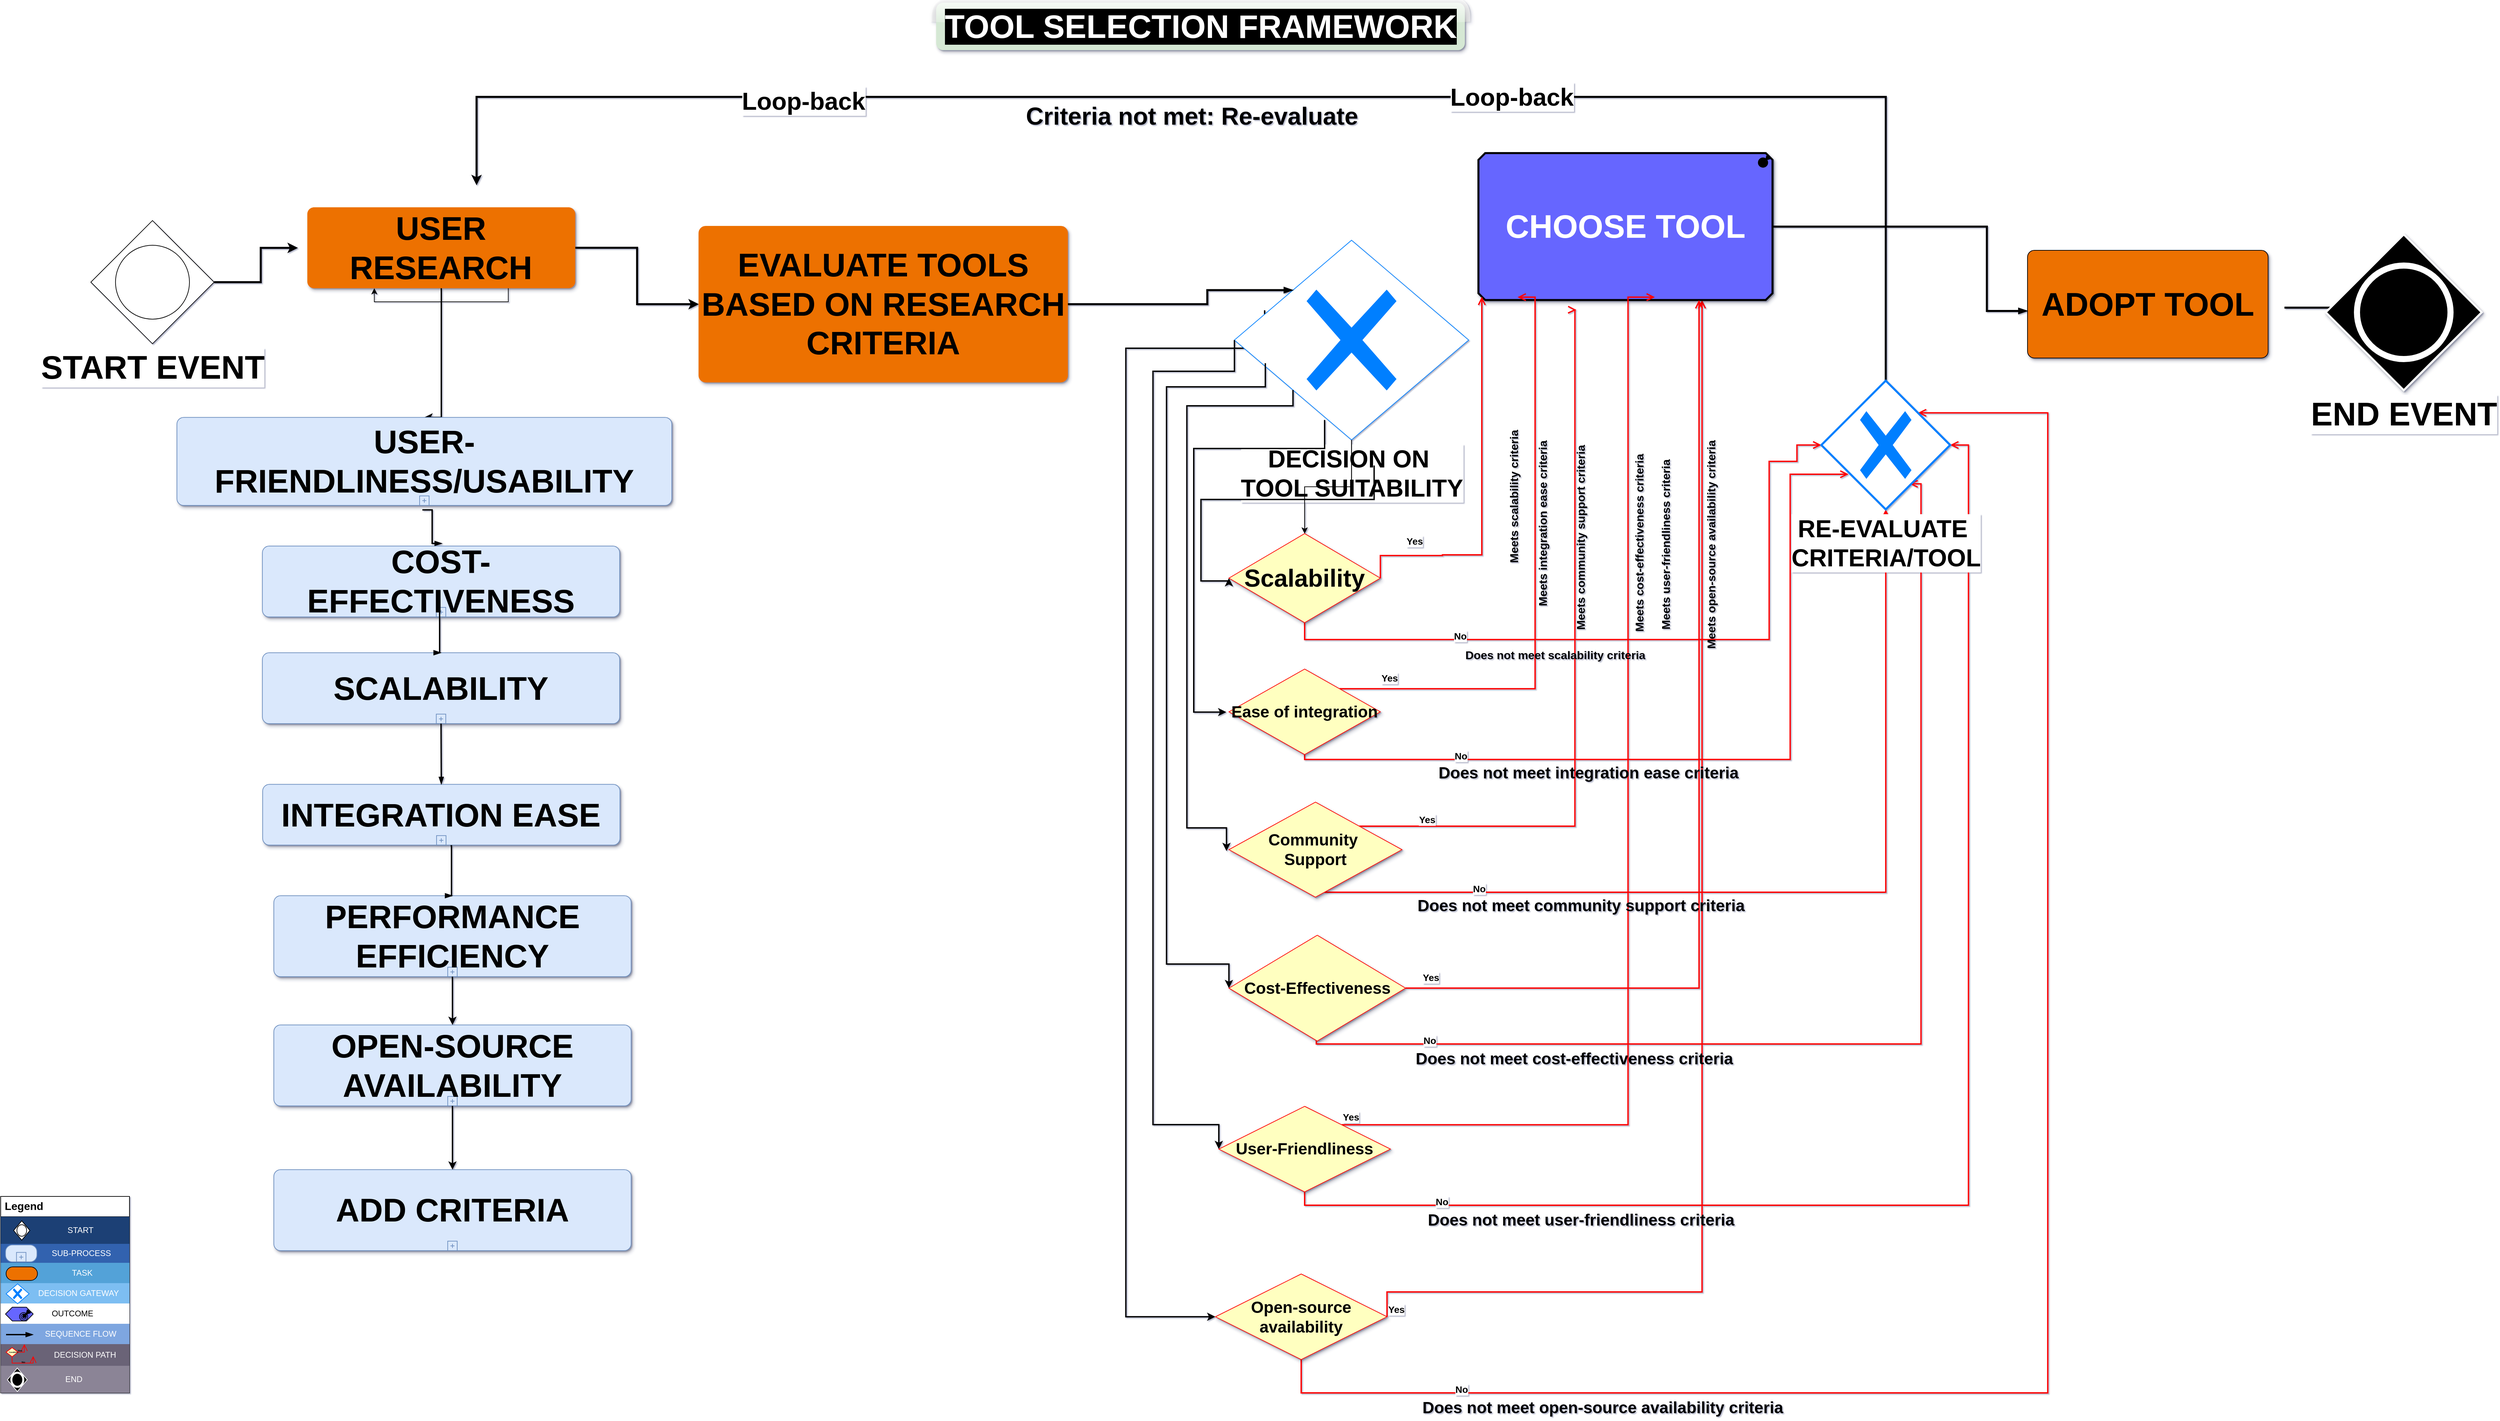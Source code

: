 <mxfile version="24.2.5" type="device">
  <diagram name="Page-1" id="DwdJaZyTvgALEkxG2mvW">
    <mxGraphModel dx="3148" dy="1098" grid="1" gridSize="10" guides="1" tooltips="1" connect="1" arrows="1" fold="1" page="1" pageScale="0.5" pageWidth="850" pageHeight="1100" background="#FFFFFF" math="0" shadow="1">
      <root>
        <mxCell id="0" />
        <mxCell id="1" parent="0" />
        <mxCell id="lM7Xfy9r1C73K-NfijQt-181" value="" style="edgeStyle=orthogonalEdgeStyle;rounded=0;orthogonalLoop=1;jettySize=auto;html=1;entryX=0;entryY=0.5;entryDx=0;entryDy=0;exitX=0.129;exitY=0.351;exitDx=0;exitDy=0;exitPerimeter=0;strokeWidth=2;" parent="1" source="bjg_KqRPwW_kaM9YIrX7-13" target="lM7Xfy9r1C73K-NfijQt-166" edge="1">
          <mxGeometry relative="1" as="geometry">
            <mxPoint x="1202.86" y="622.06" as="sourcePoint" />
            <mxPoint x="1118.86" y="1091.06" as="targetPoint" />
            <Array as="points">
              <mxPoint x="1192.86" y="548.06" />
              <mxPoint x="919.86" y="548.06" />
              <mxPoint x="919.86" y="1941.06" />
            </Array>
          </mxGeometry>
        </mxCell>
        <mxCell id="lM7Xfy9r1C73K-NfijQt-168" value="&lt;b&gt;&lt;font style=&quot;font-size: 14px;&quot;&gt;No&lt;/font&gt;&lt;/b&gt;" style="edgeStyle=orthogonalEdgeStyle;html=1;align=left;verticalAlign=top;endArrow=open;endSize=8;strokeColor=#ff0000;rounded=0;entryX=0.75;entryY=0.25;entryDx=0;entryDy=0;entryPerimeter=0;exitX=0.5;exitY=1;exitDx=0;exitDy=0;strokeWidth=2;" parent="1" source="lM7Xfy9r1C73K-NfijQt-166" target="lM7Xfy9r1C73K-NfijQt-156" edge="1">
          <mxGeometry x="-0.803" y="20" relative="1" as="geometry">
            <mxPoint x="2095.86" y="968.06" as="targetPoint" />
            <mxPoint x="1179.86" y="2034.06" as="sourcePoint" />
            <mxPoint as="offset" />
            <Array as="points">
              <mxPoint x="1178.86" y="2090.06" />
              <mxPoint x="2279.86" y="2090.06" />
              <mxPoint x="2279.86" y="643.06" />
            </Array>
          </mxGeometry>
        </mxCell>
        <mxCell id="lM7Xfy9r1C73K-NfijQt-169" value="&lt;b&gt;&lt;font style=&quot;font-size: 14px;&quot;&gt;Yes&lt;/font&gt;&lt;/b&gt;" style="edgeStyle=orthogonalEdgeStyle;html=1;align=left;verticalAlign=bottom;endArrow=open;endSize=8;strokeColor=#ff0000;rounded=0;strokeWidth=2;exitX=1;exitY=0.5;exitDx=0;exitDy=0;" parent="1" source="lM7Xfy9r1C73K-NfijQt-166" target="bjg_KqRPwW_kaM9YIrX7-21" edge="1">
          <mxGeometry x="-1" relative="1" as="geometry">
            <mxPoint x="1819.86" y="618.06" as="targetPoint" />
            <mxPoint x="1312.86" y="1946.06" as="sourcePoint" />
            <Array as="points">
              <mxPoint x="1769.86" y="1941.06" />
            </Array>
          </mxGeometry>
        </mxCell>
        <mxCell id="bjg_KqRPwW_kaM9YIrX7-71" value="" style="edgeStyle=orthogonalEdgeStyle;rounded=0;orthogonalLoop=1;jettySize=auto;html=1;entryX=-0.035;entryY=0.501;entryDx=0;entryDy=0;entryPerimeter=0;strokeWidth=3;" parent="1" source="bjg_KqRPwW_kaM9YIrX7-4" target="lM7Xfy9r1C73K-NfijQt-2" edge="1">
          <mxGeometry relative="1" as="geometry">
            <mxPoint x="110.364" y="466.91" as="targetPoint" />
          </mxGeometry>
        </mxCell>
        <mxCell id="bjg_KqRPwW_kaM9YIrX7-4" value="&lt;font style=&quot;font-size: 48px;&quot; color=&quot;#000000&quot;&gt;&lt;b style=&quot;&quot;&gt;START EVENT&lt;/b&gt;&lt;/font&gt;" style="points=[[0.25,0.25,0],[0.5,0,0],[0.75,0.25,0],[1,0.5,0],[0.75,0.75,0],[0.5,1,0],[0.25,0.75,0],[0,0.5,0]];shape=mxgraph.bpmn.gateway2;html=1;verticalLabelPosition=bottom;labelBackgroundColor=#ffffff;verticalAlign=top;align=center;perimeter=rhombusPerimeter;outlineConnect=0;outline=standard;symbol=general;strokeColor=#000000;gradientColor=none;gradientDirection=east;fillColor=#FFFFFF;fillStyle=solid;strokeWidth=1;" parent="1" vertex="1">
          <mxGeometry x="-607" y="359.566" width="181.889" height="181.889" as="geometry" />
        </mxCell>
        <mxCell id="bjg_KqRPwW_kaM9YIrX7-19" value="" style="edgeStyle=orthogonalEdgeStyle;rounded=0;orthogonalLoop=1;jettySize=auto;html=1;exitX=1;exitY=0.5;exitDx=0;exitDy=0;exitPerimeter=0;entryX=0;entryY=0.5;entryDx=0;entryDy=0;entryPerimeter=0;strokeWidth=3;" parent="1" source="lM7Xfy9r1C73K-NfijQt-2" target="lM7Xfy9r1C73K-NfijQt-4" edge="1">
          <mxGeometry relative="1" as="geometry">
            <mxPoint x="248.847" y="466.91" as="sourcePoint" />
            <mxPoint x="474.165" y="466.91" as="targetPoint" />
          </mxGeometry>
        </mxCell>
        <mxCell id="bjg_KqRPwW_kaM9YIrX7-13" value="&lt;font style=&quot;font-size: 36px;&quot; color=&quot;#000000&quot;&gt;&lt;b style=&quot;&quot;&gt;DECISION ON&amp;nbsp;&lt;/b&gt;&lt;/font&gt;&lt;div&gt;&lt;font style=&quot;font-size: 36px;&quot; color=&quot;#000000&quot;&gt;&lt;b style=&quot;&quot;&gt;TOOL SUITABILITY&lt;/b&gt;&lt;/font&gt;&lt;/div&gt;" style="points=[[0.25,0.25,0],[0.5,0,0],[0.75,0.25,0],[1,0.5,0],[0.75,0.75,0],[0.5,1,0],[0.25,0.75,0],[0,0.5,0]];shape=mxgraph.bpmn.gateway2;html=1;verticalLabelPosition=bottom;labelBackgroundColor=#ffffff;verticalAlign=top;align=center;perimeter=rhombusPerimeter;outlineConnect=0;outline=none;symbol=none;gwType=exclusive;fillColor=#FFFFFF;fontColor=#ffffff;strokeColor=#007FFF;" parent="1" vertex="1">
          <mxGeometry x="1080" y="388.57" width="345.61" height="294.79" as="geometry" />
        </mxCell>
        <mxCell id="bjg_KqRPwW_kaM9YIrX7-21" value="&lt;b&gt;&lt;font style=&quot;font-size: 48px;&quot; color=&quot;#ffffff&quot;&gt;CHOOSE TOOL&lt;/font&gt;&lt;/b&gt;" style="html=1;outlineConnect=0;whiteSpace=wrap;fillColor=#6666FF;shape=mxgraph.archimate3.application;appType=outcome;archiType=oct;gradientColor=none;gradientDirection=west;shadow=1;perimeterSpacing=0;strokeWidth=3;" parent="1" vertex="1">
          <mxGeometry x="1440" y="260" width="433.82" height="216.91" as="geometry" />
        </mxCell>
        <mxCell id="bjg_KqRPwW_kaM9YIrX7-35" value="" style="edgeStyle=elbowEdgeStyle;fontSize=12;html=1;endArrow=blockThin;endFill=1;rounded=0;entryX=0;entryY=0.5;entryDx=0;entryDy=0;entryPerimeter=0;exitX=1.068;exitY=0.532;exitDx=0;exitDy=0;exitPerimeter=0;strokeWidth=3;" parent="1" source="lM7Xfy9r1C73K-NfijQt-6" target="Br422fNaMFOevk1LHj2z-4" edge="1">
          <mxGeometry width="160" relative="1" as="geometry">
            <mxPoint x="3002.456" y="550.5" as="sourcePoint" />
            <mxPoint x="3515.59" y="547.366" as="targetPoint" />
            <Array as="points">
              <mxPoint x="2760" y="480" />
              <mxPoint x="3065.037" y="596.196" />
            </Array>
          </mxGeometry>
        </mxCell>
        <mxCell id="bjg_KqRPwW_kaM9YIrX7-39" value="" style="edgeStyle=elbowEdgeStyle;fontSize=12;html=1;endArrow=blockThin;endFill=1;rounded=0;exitX=1;exitY=0.5;exitDx=0;exitDy=0;exitPerimeter=0;entryX=0;entryY=0.563;entryDx=0;entryDy=0;entryPerimeter=0;strokeWidth=3;" parent="1" source="bjg_KqRPwW_kaM9YIrX7-21" target="lM7Xfy9r1C73K-NfijQt-6" edge="1">
          <mxGeometry width="160" relative="1" as="geometry">
            <mxPoint x="2362.111" y="620.48" as="sourcePoint" />
            <mxPoint x="2620.282" y="584.382" as="targetPoint" />
            <Array as="points">
              <mxPoint x="2190" y="440" />
            </Array>
          </mxGeometry>
        </mxCell>
        <mxCell id="bjg_KqRPwW_kaM9YIrX7-48" value="&lt;b&gt;&lt;font style=&quot;font-size: 14px;&quot;&gt;Yes&lt;/font&gt;&lt;/b&gt;" style="edgeStyle=orthogonalEdgeStyle;html=1;align=left;verticalAlign=bottom;endArrow=open;endSize=8;strokeColor=#ff0000;rounded=0;entryX=0;entryY=1;entryDx=5;entryDy=-5;entryPerimeter=0;exitX=1;exitY=0.5;exitDx=0;exitDy=0;strokeWidth=2;" parent="1" source="bjg_KqRPwW_kaM9YIrX7-47" target="bjg_KqRPwW_kaM9YIrX7-21" edge="1">
          <mxGeometry x="-0.753" y="10" relative="1" as="geometry">
            <mxPoint x="1533.343" y="695.953" as="targetPoint" />
            <mxPoint x="1218.535" y="833.769" as="sourcePoint" />
            <Array as="points">
              <mxPoint x="1386.86" y="854.06" />
              <mxPoint x="1489.86" y="853.06" />
            </Array>
            <mxPoint as="offset" />
          </mxGeometry>
        </mxCell>
        <mxCell id="bjg_KqRPwW_kaM9YIrX7-49" value="&lt;b&gt;&lt;font style=&quot;font-size: 14px;&quot;&gt;No&lt;/font&gt;&lt;/b&gt;" style="edgeStyle=orthogonalEdgeStyle;html=1;align=left;verticalAlign=top;endArrow=open;endSize=8;strokeColor=#ff0000;rounded=0;entryX=0;entryY=0.5;entryDx=0;entryDy=0;entryPerimeter=0;exitX=0.5;exitY=1;exitDx=0;exitDy=0;strokeWidth=2;" parent="1" source="bjg_KqRPwW_kaM9YIrX7-47" target="lM7Xfy9r1C73K-NfijQt-156" edge="1">
          <mxGeometry x="-0.547" y="20" relative="1" as="geometry">
            <mxPoint x="1867.142" y="814.778" as="targetPoint" />
            <Array as="points">
              <mxPoint x="1183.86" y="978.06" />
              <mxPoint x="1868.86" y="978.06" />
              <mxPoint x="1868.86" y="715.06" />
              <mxPoint x="1909.86" y="715.06" />
            </Array>
            <mxPoint as="offset" />
            <mxPoint x="1274.501" y="919.474" as="sourcePoint" />
          </mxGeometry>
        </mxCell>
        <mxCell id="bjg_KqRPwW_kaM9YIrX7-52" value="&lt;b&gt;&lt;font style=&quot;font-size: 14px;&quot;&gt;No&lt;/font&gt;&lt;/b&gt;" style="edgeStyle=orthogonalEdgeStyle;html=1;align=left;verticalAlign=top;endArrow=open;endSize=8;strokeColor=#ff0000;rounded=0;entryX=0.211;entryY=0.727;entryDx=0;entryDy=0;entryPerimeter=0;strokeWidth=2;" parent="1" source="bjg_KqRPwW_kaM9YIrX7-50" target="lM7Xfy9r1C73K-NfijQt-156" edge="1">
          <mxGeometry x="-0.631" y="20" relative="1" as="geometry">
            <mxPoint x="1939.095" y="819.778" as="targetPoint" />
            <Array as="points">
              <mxPoint x="1183.86" y="1155.06" />
              <mxPoint x="1899.86" y="1155.06" />
              <mxPoint x="1899.86" y="734.06" />
            </Array>
            <mxPoint as="offset" />
          </mxGeometry>
        </mxCell>
        <mxCell id="bjg_KqRPwW_kaM9YIrX7-55" value="&lt;b&gt;&lt;font style=&quot;font-size: 14px;&quot;&gt;Yes&lt;/font&gt;&lt;/b&gt;" style="edgeStyle=orthogonalEdgeStyle;html=1;align=left;verticalAlign=bottom;endArrow=open;endSize=8;strokeColor=#ff0000;rounded=0;entryX=0.133;entryY=0.98;entryDx=0;entryDy=0;entryPerimeter=0;strokeWidth=2;" parent="1" source="bjg_KqRPwW_kaM9YIrX7-50" target="bjg_KqRPwW_kaM9YIrX7-21" edge="1">
          <mxGeometry x="-0.865" y="5" relative="1" as="geometry">
            <mxPoint x="1316.475" y="1095.409" as="targetPoint" />
            <mxPoint as="offset" />
            <Array as="points">
              <mxPoint x="1523.549" y="1050.636" />
            </Array>
          </mxGeometry>
        </mxCell>
        <mxCell id="bjg_KqRPwW_kaM9YIrX7-56" value="&lt;b&gt;&lt;font style=&quot;font-size: 14px;&quot;&gt;No&lt;/font&gt;&lt;/b&gt;" style="edgeStyle=orthogonalEdgeStyle;html=1;align=left;verticalAlign=top;endArrow=open;endSize=8;strokeColor=#ff0000;rounded=0;entryX=0.5;entryY=1;entryDx=0;entryDy=0;entryPerimeter=0;strokeWidth=2;" parent="1" source="bjg_KqRPwW_kaM9YIrX7-54" target="lM7Xfy9r1C73K-NfijQt-156" edge="1">
          <mxGeometry x="-0.688" y="20" relative="1" as="geometry">
            <mxPoint x="2016.048" y="819.778" as="targetPoint" />
            <Array as="points">
              <mxPoint x="1198.86" y="1351.06" />
              <mxPoint x="2004.86" y="1351.06" />
            </Array>
            <mxPoint as="offset" />
          </mxGeometry>
        </mxCell>
        <mxCell id="bjg_KqRPwW_kaM9YIrX7-58" value="&lt;b&gt;&lt;font style=&quot;font-size: 14px;&quot;&gt;Yes&lt;/font&gt;&lt;/b&gt;" style="edgeStyle=orthogonalEdgeStyle;html=1;align=left;verticalAlign=bottom;endArrow=open;endSize=8;strokeColor=#ff0000;rounded=0;entryX=0.75;entryY=1;entryDx=0;entryDy=0;entryPerimeter=0;strokeWidth=2;" parent="1" source="bjg_KqRPwW_kaM9YIrX7-57" target="bjg_KqRPwW_kaM9YIrX7-21" edge="1">
          <mxGeometry x="-0.968" y="5" relative="1" as="geometry">
            <mxPoint x="1428.407" y="1207.341" as="targetPoint" />
            <mxPoint as="offset" />
          </mxGeometry>
        </mxCell>
        <mxCell id="bjg_KqRPwW_kaM9YIrX7-59" value="&lt;b&gt;&lt;font style=&quot;font-size: 14px;&quot;&gt;No&lt;/font&gt;&lt;/b&gt;" style="edgeStyle=orthogonalEdgeStyle;html=1;align=left;verticalAlign=top;endArrow=open;endSize=8;strokeColor=#ff0000;rounded=0;entryX=0.684;entryY=0.801;entryDx=0;entryDy=0;entryPerimeter=0;exitX=0.5;exitY=1;exitDx=0;exitDy=0;strokeWidth=2;" parent="1" source="bjg_KqRPwW_kaM9YIrX7-57" target="lM7Xfy9r1C73K-NfijQt-156" edge="1">
          <mxGeometry x="-0.814" y="20" relative="1" as="geometry">
            <mxPoint x="2093.001" y="819.778" as="targetPoint" />
            <mxPoint x="1260.51" y="1260.508" as="sourcePoint" />
            <mxPoint as="offset" />
            <Array as="points">
              <mxPoint x="1200.86" y="1575.06" />
              <mxPoint x="2092.86" y="1575.06" />
              <mxPoint x="2092.86" y="748.06" />
            </Array>
          </mxGeometry>
        </mxCell>
        <mxCell id="bjg_KqRPwW_kaM9YIrX7-61" value="&lt;b&gt;&lt;font style=&quot;font-size: 14px;&quot;&gt;Yes&lt;/font&gt;&lt;/b&gt;" style="edgeStyle=orthogonalEdgeStyle;html=1;align=left;verticalAlign=bottom;endArrow=open;endSize=8;strokeColor=#ff0000;rounded=0;entryX=0.6;entryY=0.98;entryDx=0;entryDy=0;entryPerimeter=0;strokeWidth=2;" parent="1" source="bjg_KqRPwW_kaM9YIrX7-60" target="bjg_KqRPwW_kaM9YIrX7-21" edge="1">
          <mxGeometry x="-1" relative="1" as="geometry">
            <mxPoint x="1596.304" y="1295.487" as="targetPoint" />
            <Array as="points">
              <mxPoint x="1660.665" y="1694.243" />
            </Array>
          </mxGeometry>
        </mxCell>
        <mxCell id="bjg_KqRPwW_kaM9YIrX7-62" value="&lt;b&gt;&lt;font style=&quot;font-size: 14px;&quot;&gt;No&lt;/font&gt;&lt;/b&gt;" style="edgeStyle=orthogonalEdgeStyle;html=1;align=left;verticalAlign=top;endArrow=open;endSize=8;strokeColor=#ff0000;rounded=0;entryX=1;entryY=0.5;entryDx=0;entryDy=0;entryPerimeter=0;exitX=0.5;exitY=1;exitDx=0;exitDy=0;strokeWidth=2;" parent="1" source="bjg_KqRPwW_kaM9YIrX7-60" target="lM7Xfy9r1C73K-NfijQt-156" edge="1">
          <mxGeometry x="-0.803" y="20" relative="1" as="geometry">
            <mxPoint x="2164.954" y="814.778" as="targetPoint" />
            <mxPoint x="1337.463" y="1522.848" as="sourcePoint" />
            <mxPoint as="offset" />
            <Array as="points">
              <mxPoint x="1183.86" y="1813.06" />
              <mxPoint x="2162.86" y="1813.06" />
              <mxPoint x="2162.86" y="691.06" />
            </Array>
          </mxGeometry>
        </mxCell>
        <mxCell id="bjg_KqRPwW_kaM9YIrX7-86" value="" style="edgeStyle=elbowEdgeStyle;fontSize=12;html=1;endArrow=blockThin;endFill=1;rounded=0;entryX=0.25;entryY=0.25;entryDx=0;entryDy=0;entryPerimeter=0;strokeWidth=3;exitX=1;exitY=0.5;exitDx=0;exitDy=0;exitPerimeter=0;" parent="1" source="lM7Xfy9r1C73K-NfijQt-4" target="bjg_KqRPwW_kaM9YIrX7-13" edge="1">
          <mxGeometry width="160" relative="1" as="geometry">
            <mxPoint x="683.137" y="487.897" as="sourcePoint" />
            <mxPoint x="851.034" y="464.574" as="targetPoint" />
            <Array as="points">
              <mxPoint x="1040" y="460" />
            </Array>
          </mxGeometry>
        </mxCell>
        <mxCell id="Br422fNaMFOevk1LHj2z-4" value="&lt;b&gt;&lt;font style=&quot;font-size: 48px;&quot;&gt;END EVENT&lt;/font&gt;&lt;/b&gt;" style="points=[[0.25,0.25,0],[0.5,0,0],[0.75,0.25,0],[1,0.5,0],[0.75,0.75,0],[0.5,1,0],[0.25,0.75,0],[0,0.5,0]];shape=mxgraph.bpmn.gateway2;html=1;verticalLabelPosition=bottom;labelBackgroundColor=#ffffff;verticalAlign=top;align=center;perimeter=rhombusPerimeter;outlineConnect=0;outline=end;symbol=general;strokeColor=#FFFFFF;gradientColor=none;gradientDirection=east;fillColor=#000000;shadow=1;strokeWidth=3;" parent="1" vertex="1">
          <mxGeometry x="2690" y="380" width="230" height="230" as="geometry" />
        </mxCell>
        <mxCell id="lM7Xfy9r1C73K-NfijQt-4" value="&lt;b&gt;&lt;font style=&quot;font-size: 48px;&quot;&gt;EVALUATE TOOLS BASED ON RESEARCH CRITERIA&lt;/font&gt;&lt;/b&gt;" style="points=[[0.25,0,0],[0.5,0,0],[0.75,0,0],[1,0.25,0],[1,0.5,0],[1,0.75,0],[0.75,1,0],[0.5,1,0],[0.25,1,0],[0,0.75,0],[0,0.5,0],[0,0.25,0]];shape=mxgraph.bpmn.task;whiteSpace=wrap;rectStyle=rounded;size=10;html=1;container=1;expand=0;collapsible=0;taskMarker=abstract;shadow=1;gradientColor=none;gradientDirection=east;fillColor=#ED7100;strokeColor=#ED7100;" parent="1" vertex="1">
          <mxGeometry x="290" y="368" width="543.88" height="230" as="geometry" />
        </mxCell>
        <mxCell id="lM7Xfy9r1C73K-NfijQt-6" value="&lt;span style=&quot;text-wrap: nowrap;&quot;&gt;&lt;b style=&quot;&quot;&gt;&lt;font style=&quot;font-size: 48px;&quot;&gt;ADOPT TOOL&lt;/font&gt;&lt;/b&gt;&lt;/span&gt;" style="points=[[0.25,0,0],[0.5,0,0],[0.75,0,0],[1,0.25,0],[1,0.5,0],[1,0.75,0],[0.75,1,0],[0.5,1,0],[0.25,1,0],[0,0.75,0],[0,0.5,0],[0,0.25,0]];shape=mxgraph.bpmn.task;whiteSpace=wrap;rectStyle=rounded;size=10;html=1;container=1;expand=0;collapsible=0;taskMarker=abstract;gradientColor=none;gradientDirection=east;shadow=1;fillColor=#ED7100;" parent="1" vertex="1">
          <mxGeometry x="2250" y="403.55" width="354.89" height="158.89" as="geometry" />
        </mxCell>
        <mxCell id="lM7Xfy9r1C73K-NfijQt-10" value="" style="edgeStyle=orthogonalEdgeStyle;html=1;align=left;verticalAlign=bottom;endArrow=open;endSize=8;strokeColor=#ff0000;rounded=0;entryX=0.333;entryY=1.067;entryDx=0;entryDy=0;entryPerimeter=0;strokeWidth=2;" parent="1" source="bjg_KqRPwW_kaM9YIrX7-54" target="bjg_KqRPwW_kaM9YIrX7-21" edge="1">
          <mxGeometry x="-0.865" y="5" relative="1" as="geometry">
            <mxPoint x="1498.364" y="651.88" as="targetPoint" />
            <mxPoint as="offset" />
            <mxPoint x="1294.089" y="1197.547" as="sourcePoint" />
            <Array as="points">
              <mxPoint x="1582.313" y="1253.512" />
            </Array>
          </mxGeometry>
        </mxCell>
        <mxCell id="lM7Xfy9r1C73K-NfijQt-11" value="&lt;b&gt;&lt;font style=&quot;font-size: 14px;&quot;&gt;Yes&lt;/font&gt;&lt;/b&gt;" style="edgeLabel;html=1;align=center;verticalAlign=middle;resizable=0;points=[];" parent="lM7Xfy9r1C73K-NfijQt-10" vertex="1" connectable="0">
          <mxGeometry x="-0.815" relative="1" as="geometry">
            <mxPoint y="-10" as="offset" />
          </mxGeometry>
        </mxCell>
        <mxCell id="lM7Xfy9r1C73K-NfijQt-160" style="edgeStyle=orthogonalEdgeStyle;rounded=0;orthogonalLoop=1;jettySize=auto;html=1;entryX=0.5;entryY=0;entryDx=0;entryDy=0;entryPerimeter=0;strokeWidth=3;exitX=0.5;exitY=0;exitDx=0;exitDy=0;exitPerimeter=0;" parent="1" source="lM7Xfy9r1C73K-NfijQt-156" edge="1">
          <mxGeometry relative="1" as="geometry">
            <mxPoint x="-37.997" y="307.49" as="targetPoint" />
            <mxPoint x="2288.313" y="649.423" as="sourcePoint" />
            <Array as="points">
              <mxPoint x="2041" y="177" />
              <mxPoint x="-38" y="177" />
            </Array>
          </mxGeometry>
        </mxCell>
        <mxCell id="lM7Xfy9r1C73K-NfijQt-176" value="&lt;font style=&quot;font-size: 36px;&quot;&gt;&lt;b&gt;Loop-back&lt;/b&gt;&lt;/font&gt;" style="edgeLabel;html=1;align=center;verticalAlign=middle;resizable=0;points=[];" parent="lM7Xfy9r1C73K-NfijQt-160" vertex="1" connectable="0">
          <mxGeometry x="0.534" y="6" relative="1" as="geometry">
            <mxPoint as="offset" />
          </mxGeometry>
        </mxCell>
        <mxCell id="lM7Xfy9r1C73K-NfijQt-184" value="&lt;font style=&quot;font-size: 36px;&quot;&gt;&lt;b&gt;Loop-back&lt;/b&gt;&lt;/font&gt;" style="edgeLabel;html=1;align=center;verticalAlign=middle;resizable=0;points=[];" parent="lM7Xfy9r1C73K-NfijQt-160" vertex="1" connectable="0">
          <mxGeometry x="-0.261" relative="1" as="geometry">
            <mxPoint as="offset" />
          </mxGeometry>
        </mxCell>
        <mxCell id="lM7Xfy9r1C73K-NfijQt-156" value="&lt;b&gt;&lt;font style=&quot;font-size: 36px;&quot;&gt;RE-EVALUATE&amp;nbsp;&lt;/font&gt;&lt;/b&gt;&lt;div&gt;&lt;b&gt;&lt;font style=&quot;font-size: 36px;&quot;&gt;CRITERIA/TOOL&lt;/font&gt;&lt;/b&gt;&lt;/div&gt;" style="points=[[0.25,0.25,0],[0.5,0,0],[0.75,0.25,0],[1,0.5,0],[0.75,0.75,0],[0.5,1,0],[0.25,0.75,0],[0,0.5,0]];shape=mxgraph.bpmn.gateway2;html=1;verticalLabelPosition=bottom;labelBackgroundColor=#ffffff;verticalAlign=top;align=center;perimeter=rhombusPerimeter;outlineConnect=0;outline=none;symbol=none;gwType=exclusive;strokeColor=#007FFF;strokeWidth=3;" parent="1" vertex="1">
          <mxGeometry x="1945.86" y="595.91" width="190" height="190" as="geometry" />
        </mxCell>
        <mxCell id="lM7Xfy9r1C73K-NfijQt-173" value="&lt;b style=&quot;&quot;&gt;&lt;font style=&quot;font-size: 36px;&quot;&gt;Criteria not met: Re-evaluate&lt;/font&gt;&lt;/b&gt;" style="edgeLabel;html=1;align=center;verticalAlign=middle;resizable=0;points=[];labelBackgroundColor=none;fontSize=15;" parent="1" vertex="1" connectable="0">
          <mxGeometry x="1010.005" y="114.0" as="geometry">
            <mxPoint x="7" y="91" as="offset" />
          </mxGeometry>
        </mxCell>
        <mxCell id="lM7Xfy9r1C73K-NfijQt-178" value="" style="edgeStyle=orthogonalEdgeStyle;rounded=0;orthogonalLoop=1;jettySize=auto;html=1;entryX=-0.014;entryY=0.515;entryDx=0;entryDy=0;entryPerimeter=0;exitX=0.25;exitY=0.75;exitDx=0;exitDy=0;exitPerimeter=0;strokeWidth=2;" parent="1" source="bjg_KqRPwW_kaM9YIrX7-13" target="bjg_KqRPwW_kaM9YIrX7-54" edge="1">
          <mxGeometry relative="1" as="geometry">
            <mxPoint x="1172.86" y="592.06" as="sourcePoint" />
            <mxPoint x="1089.86" y="1128.06" as="targetPoint" />
            <Array as="points">
              <mxPoint x="1009.86" y="633.06" />
              <mxPoint x="1009.86" y="1256.06" />
            </Array>
          </mxGeometry>
        </mxCell>
        <mxCell id="lM7Xfy9r1C73K-NfijQt-179" value="" style="edgeStyle=orthogonalEdgeStyle;rounded=0;orthogonalLoop=1;jettySize=auto;html=1;exitX=0.132;exitY=0.616;exitDx=0;exitDy=0;exitPerimeter=0;entryX=0;entryY=0.5;entryDx=0;entryDy=0;strokeWidth=2;" parent="1" source="bjg_KqRPwW_kaM9YIrX7-13" target="bjg_KqRPwW_kaM9YIrX7-57" edge="1">
          <mxGeometry relative="1" as="geometry">
            <mxPoint x="1152.86" y="568.06" as="sourcePoint" />
            <mxPoint x="1049.86" y="1308.06" as="targetPoint" />
            <Array as="points">
              <mxPoint x="979.86" y="605.06" />
              <mxPoint x="979.86" y="1457.06" />
            </Array>
          </mxGeometry>
        </mxCell>
        <mxCell id="lM7Xfy9r1C73K-NfijQt-180" value="" style="edgeStyle=orthogonalEdgeStyle;rounded=0;orthogonalLoop=1;jettySize=auto;html=1;entryX=0;entryY=0.5;entryDx=0;entryDy=0;exitX=0;exitY=0.5;exitDx=0;exitDy=0;exitPerimeter=0;strokeWidth=2;" parent="1" source="bjg_KqRPwW_kaM9YIrX7-13" target="bjg_KqRPwW_kaM9YIrX7-60" edge="1">
          <mxGeometry relative="1" as="geometry">
            <mxPoint x="1192.86" y="612.06" as="sourcePoint" />
            <mxPoint x="1108.86" y="1081.06" as="targetPoint" />
            <Array as="points">
              <mxPoint x="959.86" y="582.06" />
              <mxPoint x="959.86" y="1694.06" />
            </Array>
          </mxGeometry>
        </mxCell>
        <mxCell id="lM7Xfy9r1C73K-NfijQt-188" value="&lt;b&gt;&lt;font color=&quot;#ffffff&quot; style=&quot;background-color: rgb(0, 0, 0); font-size: 48px;&quot;&gt;TOOL SELECTION FRAMEWORK&lt;/font&gt;&lt;/b&gt;" style="text;html=1;align=center;verticalAlign=middle;resizable=0;points=[];autosize=1;strokeColor=none;fillColor=#D5E8D4;strokeWidth=16;rounded=1;shadow=1;glass=1;" parent="1" vertex="1">
          <mxGeometry x="640" y="38" width="780" height="70" as="geometry" />
        </mxCell>
        <mxCell id="78tbsSOL4Rh8cQrlWo2c-3" value="" style="group" vertex="1" connectable="0" parent="1">
          <mxGeometry x="-370" y="340" width="620" height="1540" as="geometry" />
        </mxCell>
        <mxCell id="bjg_KqRPwW_kaM9YIrX7-73" value="" style="edgeStyle=orthogonalEdgeStyle;rounded=0;orthogonalLoop=1;jettySize=auto;html=1;entryX=0.5;entryY=0;entryDx=0;entryDy=0;entryPerimeter=0;exitX=0.5;exitY=1;exitDx=0;exitDy=0;exitPerimeter=0;strokeWidth=2;" parent="78tbsSOL4Rh8cQrlWo2c-3" source="lM7Xfy9r1C73K-NfijQt-2" target="bjg_KqRPwW_kaM9YIrX7-14" edge="1">
          <mxGeometry relative="1" as="geometry">
            <mxPoint x="359.289" y="327.193" as="targetPoint" />
            <mxPoint x="365.482" y="216.674" as="sourcePoint" />
            <Array as="points">
              <mxPoint x="280.0" y="254.032" />
              <mxPoint x="280.0" y="254.032" />
            </Array>
          </mxGeometry>
        </mxCell>
        <mxCell id="bjg_KqRPwW_kaM9YIrX7-14" value="&lt;b&gt;&lt;font style=&quot;font-size: 48px;&quot;&gt;USER-FRIENDLINESS/USABILITY&lt;/font&gt;&lt;/b&gt;" style="points=[[0.25,0,0],[0.5,0,0],[0.75,0,0],[1,0.25,0],[1,0.5,0],[1,0.75,0],[0.75,1,0],[0.5,1,0],[0.25,1,0],[0,0.75,0],[0,0.5,0],[0,0.25,0]];shape=mxgraph.bpmn.task;whiteSpace=wrap;rectStyle=rounded;size=10;html=1;container=1;expand=0;collapsible=0;taskMarker=abstract;isLoopSub=1;fillColor=#dae8fc;strokeColor=#6c8ebf;shadow=1;" parent="78tbsSOL4Rh8cQrlWo2c-3" vertex="1">
          <mxGeometry x="-110" y="310.07" width="730" height="129.93" as="geometry" />
        </mxCell>
        <mxCell id="bjg_KqRPwW_kaM9YIrX7-15" value="&lt;b&gt;&lt;font style=&quot;font-size: 48px;&quot;&gt;COST-EFFECTIVENESS&lt;/font&gt;&lt;/b&gt;" style="points=[[0.25,0,0],[0.5,0,0],[0.75,0,0],[1,0.25,0],[1,0.5,0],[1,0.75,0],[0.75,1,0],[0.5,1,0],[0.25,1,0],[0,0.75,0],[0,0.5,0],[0,0.25,0]];shape=mxgraph.bpmn.task;whiteSpace=wrap;rectStyle=rounded;size=10;html=1;container=1;expand=0;collapsible=0;taskMarker=abstract;isLoopSub=1;fillColor=#dae8fc;strokeColor=#6c8ebf;shadow=1;" parent="78tbsSOL4Rh8cQrlWo2c-3" vertex="1">
          <mxGeometry x="16.075" y="500.0" width="527.059" height="104.601" as="geometry" />
        </mxCell>
        <mxCell id="bjg_KqRPwW_kaM9YIrX7-16" value="&lt;b&gt;&lt;font style=&quot;font-size: 48px;&quot;&gt;SCALABILITY&lt;/font&gt;&lt;/b&gt;" style="points=[[0.25,0,0],[0.5,0,0],[0.75,0,0],[1,0.25,0],[1,0.5,0],[1,0.75,0],[0.75,1,0],[0.5,1,0],[0.25,1,0],[0,0.75,0],[0,0.5,0],[0,0.25,0]];shape=mxgraph.bpmn.task;whiteSpace=wrap;rectStyle=rounded;size=10;html=1;container=1;expand=0;collapsible=0;taskMarker=abstract;isLoopSub=1;fillColor=#dae8fc;strokeColor=#6c8ebf;shadow=1;" parent="78tbsSOL4Rh8cQrlWo2c-3" vertex="1">
          <mxGeometry x="16.075" y="657.494" width="527.059" height="104.601" as="geometry" />
        </mxCell>
        <mxCell id="bjg_KqRPwW_kaM9YIrX7-17" value="&lt;b&gt;&lt;font style=&quot;font-size: 48px;&quot;&gt;INTEGRATION EASE&lt;/font&gt;&lt;/b&gt;" style="points=[[0.25,0,0],[0.5,0,0],[0.75,0,0],[1,0.25,0],[1,0.5,0],[1,0.75,0],[0.75,1,0],[0.5,1,0],[0.25,1,0],[0,0.75,0],[0,0.5,0],[0,0.25,0]];shape=mxgraph.bpmn.task;whiteSpace=wrap;rectStyle=rounded;size=10;html=1;container=1;expand=0;collapsible=0;taskMarker=abstract;isLoopSub=1;fillColor=#dae8fc;strokeColor=#6c8ebf;shadow=1;" parent="78tbsSOL4Rh8cQrlWo2c-3" vertex="1">
          <mxGeometry x="16.471" y="851.754" width="527.059" height="89.658" as="geometry" />
        </mxCell>
        <mxCell id="bjg_KqRPwW_kaM9YIrX7-18" value="&lt;b&gt;&lt;font style=&quot;font-size: 48px;&quot;&gt;PERFORMANCE EFFICIENCY&lt;/font&gt;&lt;/b&gt;" style="points=[[0.25,0,0],[0.5,0,0],[0.75,0,0],[1,0.25,0],[1,0.5,0],[1,0.75,0],[0.75,1,0],[0.5,1,0],[0.25,1,0],[0,0.75,0],[0,0.5,0],[0,0.25,0]];shape=mxgraph.bpmn.task;whiteSpace=wrap;rectStyle=rounded;size=10;html=1;container=1;expand=0;collapsible=0;taskMarker=abstract;isLoopSub=1;fillColor=#dae8fc;strokeColor=#6c8ebf;shadow=1;" parent="78tbsSOL4Rh8cQrlWo2c-3" vertex="1">
          <mxGeometry x="32.941" y="1016.127" width="527.059" height="119.544" as="geometry" />
        </mxCell>
        <mxCell id="bjg_KqRPwW_kaM9YIrX7-78" value="" style="edgeStyle=elbowEdgeStyle;fontSize=12;html=1;endArrow=blockThin;endFill=1;rounded=0;exitX=0.496;exitY=1.051;exitDx=0;exitDy=0;exitPerimeter=0;entryX=0.503;entryY=-0.037;entryDx=0;entryDy=0;entryPerimeter=0;strokeWidth=2;" parent="78tbsSOL4Rh8cQrlWo2c-3" source="bjg_KqRPwW_kaM9YIrX7-14" target="bjg_KqRPwW_kaM9YIrX7-15" edge="1">
          <mxGeometry width="160" relative="1" as="geometry">
            <mxPoint x="147.84" y="508.064" as="sourcePoint" />
            <mxPoint x="674.899" y="508.064" as="targetPoint" />
          </mxGeometry>
        </mxCell>
        <mxCell id="bjg_KqRPwW_kaM9YIrX7-80" value="" style="edgeStyle=elbowEdgeStyle;fontSize=12;html=1;endArrow=blockThin;endFill=1;rounded=0;exitX=0.464;exitY=0.991;exitDx=0;exitDy=0;exitPerimeter=0;entryX=0.5;entryY=0;entryDx=0;entryDy=0;entryPerimeter=0;strokeWidth=2;" parent="78tbsSOL4Rh8cQrlWo2c-3" target="bjg_KqRPwW_kaM9YIrX7-16" edge="1">
          <mxGeometry width="160" relative="1" as="geometry">
            <mxPoint x="275.253" y="586.32" as="sourcePoint" />
            <mxPoint x="273.87" y="626.413" as="targetPoint" />
          </mxGeometry>
        </mxCell>
        <mxCell id="bjg_KqRPwW_kaM9YIrX7-84" value="" style="edgeStyle=elbowEdgeStyle;fontSize=12;html=1;endArrow=blockThin;endFill=1;rounded=0;exitX=0.526;exitY=1.012;exitDx=0;exitDy=0;exitPerimeter=0;entryX=0.5;entryY=0;entryDx=0;entryDy=0;entryPerimeter=0;strokeWidth=2;" parent="78tbsSOL4Rh8cQrlWo2c-3" source="bjg_KqRPwW_kaM9YIrX7-17" target="bjg_KqRPwW_kaM9YIrX7-18" edge="1">
          <mxGeometry width="160" relative="1" as="geometry">
            <mxPoint x="281.105" y="876.948" as="sourcePoint" />
            <mxPoint x="282.751" y="924.975" as="targetPoint" />
          </mxGeometry>
        </mxCell>
        <mxCell id="lM7Xfy9r1C73K-NfijQt-2" value="&lt;b&gt;&lt;font style=&quot;font-size: 48px;&quot;&gt;USER RESEARCH&lt;/font&gt;&lt;/b&gt;" style="points=[[0.25,0,0],[0.5,0,0],[0.75,0,0],[1,0.25,0],[1,0.5,0],[1,0.75,0],[0.75,1,0],[0.5,1,0],[0.25,1,0],[0,0.75,0],[0,0.5,0],[0,0.25,0]];shape=mxgraph.bpmn.task;whiteSpace=wrap;rectStyle=rounded;size=10;html=1;container=1;expand=0;collapsible=0;taskMarker=abstract;fillColor=#ED7100;shadow=1;gradientColor=none;gradientDirection=east;strokeWidth=3;strokeColor=none;" parent="78tbsSOL4Rh8cQrlWo2c-3" vertex="1">
          <mxGeometry x="82.353" width="395.294" height="119.544" as="geometry" />
        </mxCell>
        <mxCell id="lM7Xfy9r1C73K-NfijQt-9" value="" style="edgeStyle=elbowEdgeStyle;fontSize=12;html=1;endArrow=blockThin;endFill=1;rounded=0;exitX=0.5;exitY=1;exitDx=0;exitDy=0;exitPerimeter=0;entryX=0.5;entryY=0;entryDx=0;entryDy=0;entryPerimeter=0;strokeWidth=2;" parent="78tbsSOL4Rh8cQrlWo2c-3" source="bjg_KqRPwW_kaM9YIrX7-16" target="bjg_KqRPwW_kaM9YIrX7-17" edge="1">
          <mxGeometry width="160" relative="1" as="geometry">
            <mxPoint x="277.958" y="762.843" as="sourcePoint" />
            <mxPoint x="282.899" y="821.868" as="targetPoint" />
          </mxGeometry>
        </mxCell>
        <mxCell id="lM7Xfy9r1C73K-NfijQt-174" value="&lt;b style=&quot;&quot;&gt;&lt;font style=&quot;font-size: 48px;&quot;&gt;OPEN-SOURCE AVAILABILITY&lt;/font&gt;&lt;/b&gt;" style="points=[[0.25,0,0],[0.5,0,0],[0.75,0,0],[1,0.25,0],[1,0.5,0],[1,0.75,0],[0.75,1,0],[0.5,1,0],[0.25,1,0],[0,0.75,0],[0,0.5,0],[0,0.25,0]];shape=mxgraph.bpmn.task;whiteSpace=wrap;rectStyle=rounded;size=10;html=1;container=1;expand=0;collapsible=0;taskMarker=abstract;isLoopSub=1;fillColor=#dae8fc;strokeColor=#6c8ebf;shadow=1;" parent="78tbsSOL4Rh8cQrlWo2c-3" vertex="1">
          <mxGeometry x="32.941" y="1206.853" width="527.059" height="119.544" as="geometry" />
        </mxCell>
        <mxCell id="lM7Xfy9r1C73K-NfijQt-175" style="edgeStyle=orthogonalEdgeStyle;rounded=0;orthogonalLoop=1;jettySize=auto;html=1;entryX=0.5;entryY=0;entryDx=0;entryDy=0;entryPerimeter=0;strokeWidth=2;" parent="78tbsSOL4Rh8cQrlWo2c-3" source="bjg_KqRPwW_kaM9YIrX7-18" target="lM7Xfy9r1C73K-NfijQt-174" edge="1">
          <mxGeometry relative="1" as="geometry" />
        </mxCell>
        <mxCell id="lM7Xfy9r1C73K-NfijQt-185" value="&lt;b style=&quot;&quot;&gt;&lt;font style=&quot;font-size: 48px;&quot;&gt;ADD CRITERIA&lt;/font&gt;&lt;/b&gt;" style="points=[[0.25,0,0],[0.5,0,0],[0.75,0,0],[1,0.25,0],[1,0.5,0],[1,0.75,0],[0.75,1,0],[0.5,1,0],[0.25,1,0],[0,0.75,0],[0,0.5,0],[0,0.25,0]];shape=mxgraph.bpmn.task;whiteSpace=wrap;rectStyle=rounded;size=10;html=1;container=1;expand=0;collapsible=0;taskMarker=abstract;isLoopSub=1;fillColor=#dae8fc;strokeColor=#6c8ebf;shadow=1;" parent="78tbsSOL4Rh8cQrlWo2c-3" vertex="1">
          <mxGeometry x="32.941" y="1420.456" width="527.059" height="119.544" as="geometry" />
        </mxCell>
        <mxCell id="lM7Xfy9r1C73K-NfijQt-186" style="edgeStyle=orthogonalEdgeStyle;rounded=0;orthogonalLoop=1;jettySize=auto;html=1;exitX=0.5;exitY=1;exitDx=0;exitDy=0;exitPerimeter=0;entryX=0.5;entryY=0;entryDx=0;entryDy=0;entryPerimeter=0;strokeWidth=2;" parent="78tbsSOL4Rh8cQrlWo2c-3" source="lM7Xfy9r1C73K-NfijQt-174" target="lM7Xfy9r1C73K-NfijQt-185" edge="1">
          <mxGeometry relative="1" as="geometry" />
        </mxCell>
        <mxCell id="78tbsSOL4Rh8cQrlWo2c-1" style="edgeStyle=orthogonalEdgeStyle;rounded=0;orthogonalLoop=1;jettySize=auto;html=1;exitX=0.75;exitY=1;exitDx=0;exitDy=0;exitPerimeter=0;entryX=0.25;entryY=1;entryDx=0;entryDy=0;entryPerimeter=0;" edge="1" parent="78tbsSOL4Rh8cQrlWo2c-3" source="lM7Xfy9r1C73K-NfijQt-2" target="lM7Xfy9r1C73K-NfijQt-2">
          <mxGeometry relative="1" as="geometry" />
        </mxCell>
        <mxCell id="78tbsSOL4Rh8cQrlWo2c-6" value="" style="group" vertex="1" connectable="0" parent="1">
          <mxGeometry x="1020" y="696" width="657.86" height="1416.06" as="geometry" />
        </mxCell>
        <mxCell id="lM7Xfy9r1C73K-NfijQt-166" value="&lt;b style=&quot;&quot;&gt;&lt;font style=&quot;font-size: 24px;&quot;&gt;Open-source availability&lt;/font&gt;&lt;/b&gt;" style="rhombus;whiteSpace=wrap;html=1;fontColor=#000000;fillColor=#ffffc0;strokeColor=#ff0000;rounded=0;shadow=1;" parent="78tbsSOL4Rh8cQrlWo2c-6" vertex="1">
          <mxGeometry x="31.934" y="1218.495" width="253.197" height="126.285" as="geometry" />
        </mxCell>
        <mxCell id="lM7Xfy9r1C73K-NfijQt-171" value="&lt;b style=&quot;&quot;&gt;&lt;font style=&quot;font-size: 24px;&quot;&gt;Does not meet open-source availability criteria&lt;/font&gt;&lt;/b&gt;" style="edgeLabel;html=1;align=center;verticalAlign=middle;resizable=0;points=[];labelBackgroundColor=none;fontSize=15;" parent="78tbsSOL4Rh8cQrlWo2c-6" vertex="1" connectable="0">
          <mxGeometry x="596.126" y="1324.798" as="geometry">
            <mxPoint x="7" y="91" as="offset" />
          </mxGeometry>
        </mxCell>
        <mxCell id="lM7Xfy9r1C73K-NfijQt-30" value="" style="edgeStyle=orthogonalEdgeStyle;rounded=0;orthogonalLoop=1;jettySize=auto;html=1;entryX=0;entryY=0.5;entryDx=0;entryDy=0;strokeWidth=2;" parent="78tbsSOL4Rh8cQrlWo2c-6" target="bjg_KqRPwW_kaM9YIrX7-47" edge="1">
          <mxGeometry relative="1" as="geometry">
            <mxPoint x="266.125" y="25.072" as="sourcePoint" />
            <Array as="points">
              <mxPoint x="266.125" y="75.216" />
              <mxPoint x="10.645" y="75.216" />
              <mxPoint x="10.645" y="195.561" />
              <mxPoint x="52.161" y="195.561" />
            </Array>
          </mxGeometry>
        </mxCell>
        <mxCell id="78tbsSOL4Rh8cQrlWo2c-4" value="" style="edgeStyle=orthogonalEdgeStyle;rounded=0;orthogonalLoop=1;jettySize=auto;html=1;" edge="1" parent="78tbsSOL4Rh8cQrlWo2c-6" source="bjg_KqRPwW_kaM9YIrX7-13" target="bjg_KqRPwW_kaM9YIrX7-47">
          <mxGeometry relative="1" as="geometry" />
        </mxCell>
        <mxCell id="78tbsSOL4Rh8cQrlWo2c-5" value="" style="edgeStyle=orthogonalEdgeStyle;rounded=0;orthogonalLoop=1;jettySize=auto;html=1;" edge="1" parent="78tbsSOL4Rh8cQrlWo2c-6" source="bjg_KqRPwW_kaM9YIrX7-13" target="bjg_KqRPwW_kaM9YIrX7-47">
          <mxGeometry relative="1" as="geometry" />
        </mxCell>
        <mxCell id="bjg_KqRPwW_kaM9YIrX7-47" value="&lt;b&gt;&lt;font style=&quot;font-size: 36px;&quot;&gt;Scalability&lt;/font&gt;&lt;/b&gt;" style="rhombus;whiteSpace=wrap;html=1;fontColor=#000000;fillColor=#ffffc0;strokeColor=#ff0000;shadow=1;" parent="78tbsSOL4Rh8cQrlWo2c-6" vertex="1">
          <mxGeometry x="51.906" y="125.597" width="223.409" height="131.547" as="geometry" />
        </mxCell>
        <mxCell id="bjg_KqRPwW_kaM9YIrX7-54" value="&lt;b style=&quot;&quot;&gt;&lt;font style=&quot;font-size: 24px;&quot;&gt;Community&amp;nbsp;&lt;/font&gt;&lt;/b&gt;&lt;div&gt;&lt;b style=&quot;&quot;&gt;&lt;font style=&quot;font-size: 24px;&quot;&gt;Support&lt;/font&gt;&lt;/b&gt;&lt;/div&gt;" style="rhombus;whiteSpace=wrap;html=1;fontColor=#000000;fillColor=#ffffc0;strokeColor=#ff0000;shadow=1;" parent="78tbsSOL4Rh8cQrlWo2c-6" vertex="1">
          <mxGeometry x="51.906" y="521.992" width="255.327" height="140.317" as="geometry" />
        </mxCell>
        <mxCell id="bjg_KqRPwW_kaM9YIrX7-57" value="&lt;b style=&quot;&quot;&gt;&lt;font style=&quot;font-size: 24px;&quot;&gt;Cost-Effectiveness&lt;/font&gt;&lt;/b&gt;" style="rhombus;whiteSpace=wrap;html=1;fontColor=#000000;fillColor=#ffffc0;strokeColor=#ff0000;rounded=0;shadow=1;" parent="78tbsSOL4Rh8cQrlWo2c-6" vertex="1">
          <mxGeometry x="51.906" y="718.435" width="260.644" height="156.257" as="geometry" />
        </mxCell>
        <mxCell id="bjg_KqRPwW_kaM9YIrX7-60" value="&lt;b&gt;&lt;font style=&quot;font-size: 24px;&quot;&gt;User-Friendliness&lt;/font&gt;&lt;/b&gt;" style="rhombus;whiteSpace=wrap;html=1;fontColor=#000000;fillColor=#ffffc0;strokeColor=#ff0000;rounded=0;shadow=1;" parent="78tbsSOL4Rh8cQrlWo2c-6" vertex="1">
          <mxGeometry x="37.012" y="971.005" width="253.197" height="126.285" as="geometry" />
        </mxCell>
        <mxCell id="bjg_KqRPwW_kaM9YIrX7-50" value="&lt;b&gt;&lt;font style=&quot;font-size: 24px;&quot;&gt;Ease of integration&lt;/font&gt;&lt;/b&gt;" style="rhombus;whiteSpace=wrap;html=1;fontColor=#000000;fillColor=#ffffc0;strokeColor=#ff0000;shadow=1;" parent="78tbsSOL4Rh8cQrlWo2c-6" vertex="1">
          <mxGeometry x="51.906" y="325.548" width="223.409" height="126.285" as="geometry" />
        </mxCell>
        <mxCell id="bjg_KqRPwW_kaM9YIrX7-33" value="&lt;font size=&quot;1&quot; style=&quot;&quot;&gt;&lt;b style=&quot;font-size: 17px;&quot;&gt;Meets scalability criteria&lt;/b&gt;&lt;/font&gt;" style="edgeLabel;html=1;align=center;verticalAlign=middle;resizable=0;points=[];labelBackgroundColor=none;rotation=-90;" parent="78tbsSOL4Rh8cQrlWo2c-6" vertex="1" connectable="0">
          <mxGeometry x="479.024" y="65.182" as="geometry">
            <mxPoint x="-6" y="-6" as="offset" />
          </mxGeometry>
        </mxCell>
        <mxCell id="lM7Xfy9r1C73K-NfijQt-148" value="&lt;font size=&quot;1&quot; style=&quot;&quot;&gt;&lt;b style=&quot;font-size: 17px;&quot;&gt;Meets integration ease criteria&lt;/b&gt;&lt;/font&gt;" style="edgeLabel;html=1;align=center;verticalAlign=middle;resizable=0;points=[];labelBackgroundColor=none;rotation=-90;" parent="78tbsSOL4Rh8cQrlWo2c-6" vertex="1" connectable="0">
          <mxGeometry x="521.604" y="105.297" as="geometry">
            <mxPoint x="-6" y="-6" as="offset" />
          </mxGeometry>
        </mxCell>
        <mxCell id="lM7Xfy9r1C73K-NfijQt-149" value="&lt;font size=&quot;1&quot; style=&quot;&quot;&gt;&lt;b style=&quot;font-size: 17px;&quot;&gt;Meets community support criteria&lt;/b&gt;&lt;/font&gt;" style="edgeLabel;html=1;align=center;verticalAlign=middle;resizable=0;points=[];labelBackgroundColor=none;rotation=-90;" parent="78tbsSOL4Rh8cQrlWo2c-6" vertex="1" connectable="0">
          <mxGeometry x="578.022" y="125.595" as="geometry">
            <mxPoint x="-6" y="-6" as="offset" />
          </mxGeometry>
        </mxCell>
        <mxCell id="lM7Xfy9r1C73K-NfijQt-150" value="&lt;font size=&quot;1&quot; style=&quot;&quot;&gt;&lt;b style=&quot;font-size: 17px;&quot;&gt;Meets cost-effectiveness criteria&lt;/b&gt;&lt;/font&gt;" style="edgeLabel;html=1;align=center;verticalAlign=middle;resizable=0;points=[];labelBackgroundColor=none;rotation=-90;" parent="78tbsSOL4Rh8cQrlWo2c-6" vertex="1" connectable="0">
          <mxGeometry x="664.247" y="133.377" as="geometry">
            <mxPoint x="-6" y="-6" as="offset" />
          </mxGeometry>
        </mxCell>
        <mxCell id="lM7Xfy9r1C73K-NfijQt-151" value="&lt;font size=&quot;1&quot; style=&quot;&quot;&gt;&lt;b style=&quot;font-size: 17px;&quot;&gt;Meets open-source availability criteria&lt;/b&gt;&lt;/font&gt;" style="edgeLabel;html=1;align=center;verticalAlign=middle;resizable=0;points=[];labelBackgroundColor=none;rotation=-90;" parent="78tbsSOL4Rh8cQrlWo2c-6" vertex="1" connectable="0">
          <mxGeometry x="603.57" y="125.595" as="geometry">
            <mxPoint x="-17.0" y="161" as="offset" />
          </mxGeometry>
        </mxCell>
        <mxCell id="lM7Xfy9r1C73K-NfijQt-161" value="&lt;font size=&quot;1&quot; style=&quot;&quot;&gt;&lt;b style=&quot;font-size: 17px;&quot;&gt;Does not meet scalability criteria&lt;/b&gt;&lt;/font&gt;" style="edgeLabel;html=1;align=center;verticalAlign=middle;resizable=0;points=[];labelBackgroundColor=none;fontSize=15;" parent="78tbsSOL4Rh8cQrlWo2c-6" vertex="1" connectable="0">
          <mxGeometry x="525.869" y="214.615" as="geometry">
            <mxPoint x="7" y="91" as="offset" />
          </mxGeometry>
        </mxCell>
        <mxCell id="lM7Xfy9r1C73K-NfijQt-162" value="&lt;b style=&quot;&quot;&gt;&lt;font style=&quot;font-size: 24px;&quot;&gt;Does not meet community support criteria&lt;/font&gt;&lt;/b&gt;" style="edgeLabel;html=1;align=center;verticalAlign=middle;resizable=0;points=[];labelBackgroundColor=none;fontSize=15;" parent="78tbsSOL4Rh8cQrlWo2c-6" vertex="1" connectable="0">
          <mxGeometry x="564.191" y="584.125" as="geometry">
            <mxPoint x="7" y="91" as="offset" />
          </mxGeometry>
        </mxCell>
        <mxCell id="lM7Xfy9r1C73K-NfijQt-163" value="&lt;b style=&quot;&quot;&gt;&lt;font style=&quot;font-size: 24px;&quot;&gt;Does not meet cost-effectiveness criteria&lt;/font&gt;&lt;/b&gt;" style="edgeLabel;html=1;align=center;verticalAlign=middle;resizable=0;points=[];labelBackgroundColor=none;fontSize=15;" parent="78tbsSOL4Rh8cQrlWo2c-6" vertex="1" connectable="0">
          <mxGeometry x="553.546" y="809.32" as="geometry">
            <mxPoint x="7" y="91" as="offset" />
          </mxGeometry>
        </mxCell>
        <mxCell id="lM7Xfy9r1C73K-NfijQt-164" value="&lt;b style=&quot;&quot;&gt;&lt;font style=&quot;font-size: 24px;&quot;&gt;Does not meet integration ease criteria&lt;/font&gt;&lt;/b&gt;" style="edgeLabel;html=1;align=center;verticalAlign=middle;resizable=0;points=[];labelBackgroundColor=none;fontSize=15;" parent="78tbsSOL4Rh8cQrlWo2c-6" vertex="1" connectable="0">
          <mxGeometry x="574.836" y="387.692" as="geometry">
            <mxPoint x="7" y="91" as="offset" />
          </mxGeometry>
        </mxCell>
        <mxCell id="lM7Xfy9r1C73K-NfijQt-165" value="&lt;b style=&quot;&quot;&gt;&lt;font style=&quot;font-size: 24px;&quot;&gt;Does not meet user-friendliness criteria&lt;/font&gt;&lt;/b&gt;" style="edgeLabel;html=1;align=center;verticalAlign=middle;resizable=0;points=[];labelBackgroundColor=none;fontSize=15;" parent="78tbsSOL4Rh8cQrlWo2c-6" vertex="1" connectable="0">
          <mxGeometry x="564.191" y="1048.005" as="geometry">
            <mxPoint x="7" y="91" as="offset" />
          </mxGeometry>
        </mxCell>
        <mxCell id="lM7Xfy9r1C73K-NfijQt-170" value="&lt;font size=&quot;1&quot; style=&quot;&quot;&gt;&lt;b style=&quot;font-size: 17px;&quot;&gt;Meets user-friendliness criteria&lt;/b&gt;&lt;/font&gt;" style="edgeLabel;html=1;align=center;verticalAlign=middle;resizable=0;points=[];labelBackgroundColor=none;rotation=-90;" parent="78tbsSOL4Rh8cQrlWo2c-6" vertex="1" connectable="0">
          <mxGeometry x="536.507" y="125.595" as="geometry">
            <mxPoint x="-17.0" y="161" as="offset" />
          </mxGeometry>
        </mxCell>
        <mxCell id="lM7Xfy9r1C73K-NfijQt-177" value="" style="edgeStyle=orthogonalEdgeStyle;rounded=0;orthogonalLoop=1;jettySize=auto;html=1;entryX=-0.017;entryY=0.503;entryDx=0;entryDy=0;exitX=0.385;exitY=0.9;exitDx=0;exitDy=0;exitPerimeter=0;entryPerimeter=0;strokeWidth=2;" parent="78tbsSOL4Rh8cQrlWo2c-6" source="bjg_KqRPwW_kaM9YIrX7-13" target="bjg_KqRPwW_kaM9YIrX7-50" edge="1">
          <mxGeometry relative="1" as="geometry">
            <mxPoint x="141.334" y="-14.722" as="sourcePoint" />
            <mxPoint x="37.013" y="90.58" as="targetPoint" />
            <Array as="points">
              <mxPoint />
              <mxPoint y="389.116" />
            </Array>
          </mxGeometry>
        </mxCell>
        <mxCell id="78tbsSOL4Rh8cQrlWo2c-11" value="" style="group" vertex="1" connectable="0" parent="1">
          <mxGeometry x="-740" y="1800" width="160" height="290" as="geometry" />
        </mxCell>
        <mxCell id="lM7Xfy9r1C73K-NfijQt-44" value="Legend" style="shape=table;startSize=30;container=1;collapsible=0;childLayout=tableLayout;fontSize=16;align=left;verticalAlign=top;fontStyle=1;spacingLeft=6;spacing=0;resizable=0;" parent="78tbsSOL4Rh8cQrlWo2c-11" vertex="1">
          <mxGeometry width="190" height="290" as="geometry" />
        </mxCell>
        <mxCell id="lM7Xfy9r1C73K-NfijQt-45" value="" style="shape=tableRow;horizontal=0;startSize=0;swimlaneHead=0;swimlaneBody=0;strokeColor=inherit;top=0;left=0;bottom=0;right=0;collapsible=0;dropTarget=0;fillColor=none;points=[[0,0.5],[1,0.5]];portConstraint=eastwest;fontSize=12;" parent="lM7Xfy9r1C73K-NfijQt-44" vertex="1">
          <mxGeometry y="30" width="190" height="40" as="geometry" />
        </mxCell>
        <mxCell id="lM7Xfy9r1C73K-NfijQt-46" value="&amp;nbsp; &amp;nbsp; &amp;nbsp; &amp;nbsp; &amp;nbsp; &amp;nbsp; &amp;nbsp; &amp;nbsp; &amp;nbsp; &amp;nbsp; &amp;nbsp; &amp;nbsp; &amp;nbsp; START" style="shape=partialRectangle;html=1;whiteSpace=wrap;connectable=0;strokeColor=inherit;overflow=hidden;fillColor=#1E4074;top=0;left=0;bottom=0;right=0;pointerEvents=1;fontSize=12;align=left;fontColor=#FFFFFF;gradientColor=none;spacingLeft=10;spacingRight=4;" parent="lM7Xfy9r1C73K-NfijQt-45" vertex="1">
          <mxGeometry width="190" height="40" as="geometry">
            <mxRectangle width="190" height="40" as="alternateBounds" />
          </mxGeometry>
        </mxCell>
        <mxCell id="lM7Xfy9r1C73K-NfijQt-47" value="" style="shape=tableRow;horizontal=0;startSize=0;swimlaneHead=0;swimlaneBody=0;strokeColor=inherit;top=0;left=0;bottom=0;right=0;collapsible=0;dropTarget=0;fillColor=none;points=[[0,0.5],[1,0.5]];portConstraint=eastwest;fontSize=12;" parent="lM7Xfy9r1C73K-NfijQt-44" vertex="1">
          <mxGeometry y="70" width="190" height="28" as="geometry" />
        </mxCell>
        <mxCell id="lM7Xfy9r1C73K-NfijQt-48" value="&amp;nbsp; &amp;nbsp; &amp;nbsp; &amp;nbsp; &amp;nbsp; &amp;nbsp; &amp;nbsp; &amp;nbsp; &amp;nbsp; &amp;nbsp;SUB-PROCESS" style="shape=partialRectangle;html=1;whiteSpace=wrap;connectable=0;strokeColor=inherit;overflow=hidden;fillColor=#3162AF;top=0;left=0;bottom=0;right=0;pointerEvents=1;fontSize=12;align=left;fontColor=#FFFFFF;gradientColor=none;spacingLeft=10;spacingRight=4;" parent="lM7Xfy9r1C73K-NfijQt-47" vertex="1">
          <mxGeometry width="190" height="28" as="geometry">
            <mxRectangle width="190" height="28" as="alternateBounds" />
          </mxGeometry>
        </mxCell>
        <mxCell id="lM7Xfy9r1C73K-NfijQt-49" value="" style="shape=tableRow;horizontal=0;startSize=0;swimlaneHead=0;swimlaneBody=0;strokeColor=inherit;top=0;left=0;bottom=0;right=0;collapsible=0;dropTarget=0;fillColor=none;points=[[0,0.5],[1,0.5]];portConstraint=eastwest;fontSize=12;" parent="lM7Xfy9r1C73K-NfijQt-44" vertex="1">
          <mxGeometry y="98" width="190" height="30" as="geometry" />
        </mxCell>
        <mxCell id="lM7Xfy9r1C73K-NfijQt-50" value="&amp;nbsp; &amp;nbsp; &amp;nbsp; &amp;nbsp; &amp;nbsp; &amp;nbsp; &amp;nbsp; &amp;nbsp; &amp;nbsp; &amp;nbsp; &amp;nbsp; &amp;nbsp; &amp;nbsp; &amp;nbsp; TASK" style="shape=partialRectangle;html=1;whiteSpace=wrap;connectable=0;strokeColor=inherit;overflow=hidden;fillColor=#52a2d8;top=0;left=0;bottom=0;right=0;pointerEvents=1;fontSize=12;align=left;fontColor=#FFFFFF;gradientColor=none;spacingLeft=10;spacingRight=4;" parent="lM7Xfy9r1C73K-NfijQt-49" vertex="1">
          <mxGeometry width="190" height="30" as="geometry">
            <mxRectangle width="190" height="30" as="alternateBounds" />
          </mxGeometry>
        </mxCell>
        <mxCell id="lM7Xfy9r1C73K-NfijQt-51" value="" style="shape=tableRow;horizontal=0;startSize=0;swimlaneHead=0;swimlaneBody=0;strokeColor=inherit;top=0;left=0;bottom=0;right=0;collapsible=0;dropTarget=0;fillColor=none;points=[[0,0.5],[1,0.5]];portConstraint=eastwest;fontSize=12;" parent="lM7Xfy9r1C73K-NfijQt-44" vertex="1">
          <mxGeometry y="128" width="190" height="30" as="geometry" />
        </mxCell>
        <mxCell id="lM7Xfy9r1C73K-NfijQt-52" value="&amp;nbsp; &amp;nbsp; &amp;nbsp; &amp;nbsp; &amp;nbsp; &amp;nbsp; &amp;nbsp;DECISION GATEWAY" style="shape=partialRectangle;html=1;whiteSpace=wrap;connectable=0;strokeColor=inherit;overflow=hidden;fillColor=#7dbef2;top=0;left=0;bottom=0;right=0;pointerEvents=1;fontSize=12;align=left;fontColor=#FFFFFF;gradientColor=none;spacingLeft=10;spacingRight=4;" parent="lM7Xfy9r1C73K-NfijQt-51" vertex="1">
          <mxGeometry width="190" height="30" as="geometry">
            <mxRectangle width="190" height="30" as="alternateBounds" />
          </mxGeometry>
        </mxCell>
        <mxCell id="lM7Xfy9r1C73K-NfijQt-53" value="" style="shape=tableRow;horizontal=0;startSize=0;swimlaneHead=0;swimlaneBody=0;strokeColor=inherit;top=0;left=0;bottom=0;right=0;collapsible=0;dropTarget=0;fillColor=none;points=[[0,0.5],[1,0.5]];portConstraint=eastwest;fontSize=12;" parent="lM7Xfy9r1C73K-NfijQt-44" vertex="1">
          <mxGeometry y="158" width="190" height="30" as="geometry" />
        </mxCell>
        <mxCell id="lM7Xfy9r1C73K-NfijQt-54" value="&amp;nbsp; &amp;nbsp; &amp;nbsp; &amp;nbsp; &amp;nbsp; &amp;nbsp; &amp;nbsp; &amp;nbsp; &amp;nbsp; &amp;nbsp;OUTCOME" style="shape=partialRectangle;html=1;whiteSpace=wrap;connectable=0;overflow=hidden;top=0;left=0;bottom=0;right=0;pointerEvents=1;fontSize=12;align=left;spacingLeft=10;spacingRight=4;" parent="lM7Xfy9r1C73K-NfijQt-53" vertex="1">
          <mxGeometry width="190" height="30" as="geometry">
            <mxRectangle width="190" height="30" as="alternateBounds" />
          </mxGeometry>
        </mxCell>
        <mxCell id="lM7Xfy9r1C73K-NfijQt-73" value="" style="shape=tableRow;horizontal=0;startSize=0;swimlaneHead=0;swimlaneBody=0;strokeColor=inherit;top=0;left=0;bottom=0;right=0;collapsible=0;dropTarget=0;fillColor=none;points=[[0,0.5],[1,0.5]];portConstraint=eastwest;fontSize=12;" parent="lM7Xfy9r1C73K-NfijQt-44" vertex="1">
          <mxGeometry y="188" width="190" height="30" as="geometry" />
        </mxCell>
        <mxCell id="lM7Xfy9r1C73K-NfijQt-74" value="&amp;nbsp; &amp;nbsp; &amp;nbsp; &amp;nbsp; &amp;nbsp; &amp;nbsp; &amp;nbsp; &amp;nbsp; SEQUENCE FLOW" style="shape=partialRectangle;html=1;whiteSpace=wrap;connectable=0;strokeColor=inherit;overflow=hidden;fillColor=#7EA6E0;top=0;left=0;bottom=0;right=0;pointerEvents=1;fontSize=12;align=left;fontColor=#FFFFFF;gradientColor=none;spacingLeft=10;spacingRight=4;" parent="lM7Xfy9r1C73K-NfijQt-73" vertex="1">
          <mxGeometry width="190" height="30" as="geometry">
            <mxRectangle width="190" height="30" as="alternateBounds" />
          </mxGeometry>
        </mxCell>
        <mxCell id="lM7Xfy9r1C73K-NfijQt-71" value="" style="shape=tableRow;horizontal=0;startSize=0;swimlaneHead=0;swimlaneBody=0;strokeColor=inherit;top=0;left=0;bottom=0;right=0;collapsible=0;dropTarget=0;fillColor=none;points=[[0,0.5],[1,0.5]];portConstraint=eastwest;fontSize=12;" parent="lM7Xfy9r1C73K-NfijQt-44" vertex="1">
          <mxGeometry y="218" width="190" height="32" as="geometry" />
        </mxCell>
        <mxCell id="lM7Xfy9r1C73K-NfijQt-72" value="&amp;nbsp; &amp;nbsp; &amp;nbsp; &amp;nbsp; &amp;nbsp; &amp;nbsp; &amp;nbsp; &amp;nbsp; &amp;nbsp; &amp;nbsp; DECISION PATH" style="shape=partialRectangle;html=1;whiteSpace=wrap;connectable=0;strokeColor=inherit;overflow=hidden;fillColor=#6b6477;top=0;left=0;bottom=0;right=0;pointerEvents=1;fontSize=12;align=left;fontColor=#FFFFFF;gradientColor=none;spacingLeft=10;spacingRight=4;" parent="lM7Xfy9r1C73K-NfijQt-71" vertex="1">
          <mxGeometry width="190" height="32" as="geometry">
            <mxRectangle width="190" height="32" as="alternateBounds" />
          </mxGeometry>
        </mxCell>
        <mxCell id="lM7Xfy9r1C73K-NfijQt-55" value="" style="shape=tableRow;horizontal=0;startSize=0;swimlaneHead=0;swimlaneBody=0;strokeColor=inherit;top=0;left=0;bottom=0;right=0;collapsible=0;dropTarget=0;fillColor=none;points=[[0,0.5],[1,0.5]];portConstraint=eastwest;fontSize=12;" parent="lM7Xfy9r1C73K-NfijQt-44" vertex="1">
          <mxGeometry y="250" width="190" height="40" as="geometry" />
        </mxCell>
        <mxCell id="lM7Xfy9r1C73K-NfijQt-56" value="&amp;nbsp; &amp;nbsp; &amp;nbsp; &amp;nbsp; &amp;nbsp; &amp;nbsp; &amp;nbsp; &amp;nbsp; &amp;nbsp; &amp;nbsp; &amp;nbsp; &amp;nbsp; &amp;nbsp;END" style="shape=partialRectangle;html=1;whiteSpace=wrap;connectable=0;strokeColor=inherit;overflow=hidden;fillColor=#8b8496;top=0;left=0;bottom=0;right=0;pointerEvents=1;fontSize=12;align=left;fontColor=#FFFFFF;gradientColor=none;spacingLeft=10;spacingRight=4;" parent="lM7Xfy9r1C73K-NfijQt-55" vertex="1">
          <mxGeometry width="190" height="40" as="geometry">
            <mxRectangle width="190" height="40" as="alternateBounds" />
          </mxGeometry>
        </mxCell>
        <mxCell id="lM7Xfy9r1C73K-NfijQt-14" value="" style="points=[[0.25,0.25,0],[0.5,0,0],[0.75,0.25,0],[1,0.5,0],[0.75,0.75,0],[0.5,1,0],[0.25,0.75,0],[0,0.5,0]];shape=mxgraph.bpmn.gateway2;html=1;verticalLabelPosition=bottom;labelBackgroundColor=#ffffff;verticalAlign=top;align=center;perimeter=rhombusPerimeter;outlineConnect=0;outline=standard;symbol=general;strokeColor=#000000;gradientColor=none;gradientDirection=east;fillColor=#FFFFFF;shadow=0;" parent="78tbsSOL4Rh8cQrlWo2c-11" vertex="1">
          <mxGeometry x="19.147" y="36" width="23.934" height="28.57" as="geometry" />
        </mxCell>
        <mxCell id="lM7Xfy9r1C73K-NfijQt-15" value="" style="points=[[0.25,0,0],[0.5,0,0],[0.75,0,0],[1,0.25,0],[1,0.5,0],[1,0.75,0],[0.75,1,0],[0.5,1,0],[0.25,1,0],[0,0.75,0],[0,0.5,0],[0,0.25,0]];shape=mxgraph.bpmn.task;whiteSpace=wrap;rectStyle=rounded;size=10;html=1;container=1;expand=0;collapsible=0;taskMarker=abstract;fillColor=#ED7100;shadow=0;gradientColor=none;gradientDirection=east;" parent="78tbsSOL4Rh8cQrlWo2c-11" vertex="1">
          <mxGeometry x="7.978" y="104" width="46.271" height="20" as="geometry" />
        </mxCell>
        <mxCell id="lM7Xfy9r1C73K-NfijQt-16" value="" style="points=[[0.25,0.25,0],[0.5,0,0],[0.75,0.25,0],[1,0.5,0],[0.75,0.75,0],[0.5,1,0],[0.25,0.75,0],[0,0.5,0]];shape=mxgraph.bpmn.gateway2;html=1;verticalLabelPosition=bottom;labelBackgroundColor=#ffffff;verticalAlign=top;align=center;perimeter=rhombusPerimeter;outlineConnect=0;outline=none;symbol=none;gwType=exclusive;fillColor=#FFFFFF;fontColor=#ffffff;strokeColor=#007FFF;shadow=0;" parent="78tbsSOL4Rh8cQrlWo2c-11" vertex="1">
          <mxGeometry x="7.978" y="129" width="33.954" height="29.44" as="geometry" />
        </mxCell>
        <mxCell id="lM7Xfy9r1C73K-NfijQt-17" value="" style="html=1;outlineConnect=0;whiteSpace=wrap;fillColor=#6666FF;shape=mxgraph.archimate3.application;appType=outcome;archiType=oct;gradientColor=none;gradientDirection=west;shadow=0;perimeterSpacing=0;" parent="78tbsSOL4Rh8cQrlWo2c-11" vertex="1">
          <mxGeometry x="7.18" y="163.46" width="40.687" height="20.36" as="geometry" />
        </mxCell>
        <mxCell id="lM7Xfy9r1C73K-NfijQt-18" value="" style="points=[[0.25,0,0],[0.5,0,0],[0.75,0,0],[1,0.25,0],[1,0.5,0],[1,0.75,0],[0.75,1,0],[0.5,1,0],[0.25,1,0],[0,0.75,0],[0,0.5,0],[0,0.25,0]];shape=mxgraph.bpmn.task;whiteSpace=wrap;rectStyle=rounded;size=10;html=1;container=1;expand=0;collapsible=0;taskMarker=abstract;isLoopSub=1;fillColor=#dae8fc;strokeColor=#6c8ebf;shadow=0;" parent="78tbsSOL4Rh8cQrlWo2c-11" vertex="1">
          <mxGeometry x="7.18" y="71.57" width="46.271" height="25.08" as="geometry" />
        </mxCell>
        <mxCell id="lM7Xfy9r1C73K-NfijQt-19" value="" style="points=[[0.25,0.25,0],[0.5,0,0],[0.75,0.25,0],[1,0.5,0],[0.75,0.75,0],[0.5,1,0],[0.25,0.75,0],[0,0.5,0]];shape=mxgraph.bpmn.gateway2;html=1;verticalLabelPosition=bottom;labelBackgroundColor=#ffffff;verticalAlign=top;align=center;perimeter=rhombusPerimeter;outlineConnect=0;outline=end;symbol=general;strokeColor=#FFFFFF;gradientColor=none;gradientDirection=east;fillColor=#000000;shadow=0;" parent="78tbsSOL4Rh8cQrlWo2c-11" vertex="1">
          <mxGeometry x="9.869" y="253.28" width="29.374" height="34.72" as="geometry" />
        </mxCell>
        <mxCell id="lM7Xfy9r1C73K-NfijQt-79" value="" style="edgeStyle=elbowEdgeStyle;fontSize=12;html=1;endArrow=blockThin;endFill=1;rounded=0;strokeWidth=2;strokeColor=#000000;" parent="78tbsSOL4Rh8cQrlWo2c-11" edge="1">
          <mxGeometry width="160" relative="1" as="geometry">
            <mxPoint x="7.978" y="204" as="sourcePoint" />
            <mxPoint x="47.867" y="204" as="targetPoint" />
          </mxGeometry>
        </mxCell>
        <mxCell id="lM7Xfy9r1C73K-NfijQt-141" value="" style="group" parent="78tbsSOL4Rh8cQrlWo2c-11" vertex="1" connectable="0">
          <mxGeometry x="7.978" y="218" width="39.889" height="28" as="geometry" />
        </mxCell>
        <mxCell id="lM7Xfy9r1C73K-NfijQt-136" value="" style="rhombus;whiteSpace=wrap;html=1;fontColor=#000000;fillColor=#ffffc0;strokeColor=#ff0000;" parent="lM7Xfy9r1C73K-NfijQt-141" vertex="1">
          <mxGeometry y="5.185" width="17.707" height="13.481" as="geometry" />
        </mxCell>
        <mxCell id="lM7Xfy9r1C73K-NfijQt-140" value="" style="group" parent="lM7Xfy9r1C73K-NfijQt-141" vertex="1" connectable="0">
          <mxGeometry x="9.405" width="30.484" height="28" as="geometry" />
        </mxCell>
        <mxCell id="lM7Xfy9r1C73K-NfijQt-137" value="" style="edgeStyle=orthogonalEdgeStyle;html=1;align=left;verticalAlign=bottom;endArrow=open;endSize=8;strokeColor=#ff0000;rounded=0;" parent="lM7Xfy9r1C73K-NfijQt-140" source="lM7Xfy9r1C73K-NfijQt-136" edge="1">
          <mxGeometry x="-1" relative="1" as="geometry">
            <mxPoint x="30.484" y="17.63" as="targetPoint" />
            <Array as="points">
              <mxPoint y="28" />
              <mxPoint x="30.484" y="28" />
            </Array>
          </mxGeometry>
        </mxCell>
        <mxCell id="lM7Xfy9r1C73K-NfijQt-138" value="" style="edgeStyle=orthogonalEdgeStyle;html=1;align=left;verticalAlign=top;endArrow=open;endSize=8;strokeColor=#ff0000;rounded=0;" parent="lM7Xfy9r1C73K-NfijQt-140" edge="1">
          <mxGeometry x="-1" relative="1" as="geometry">
            <mxPoint x="17.512" as="targetPoint" />
            <mxPoint x="8.108" y="11.926" as="sourcePoint" />
            <Array as="points">
              <mxPoint x="8.108" y="12.444" />
              <mxPoint x="17.512" y="12.444" />
            </Array>
          </mxGeometry>
        </mxCell>
        <mxCell id="lM7Xfy9r1C73K-NfijQt-142" value="&lt;b style=&quot;&quot;&gt;&lt;font style=&quot;font-size: 4px;&quot;&gt;No&lt;/font&gt;&lt;/b&gt;" style="edgeLabel;html=1;align=center;verticalAlign=middle;resizable=0;points=[];labelBackgroundColor=none;fontSize=15;" parent="lM7Xfy9r1C73K-NfijQt-140" vertex="1" connectable="0">
          <mxGeometry x="15.239" y="16.8" as="geometry">
            <mxPoint y="5" as="offset" />
          </mxGeometry>
        </mxCell>
        <mxCell id="lM7Xfy9r1C73K-NfijQt-145" value="&lt;div style=&quot;text-align: center;&quot;&gt;&lt;span style=&quot;background-color: initial; text-wrap: nowrap;&quot;&gt;&lt;b style=&quot;&quot;&gt;&lt;font style=&quot;font-size: 3px;&quot;&gt;Condition&lt;/font&gt;&lt;/b&gt;&lt;/span&gt;&lt;/div&gt;" style="text;whiteSpace=wrap;html=1;" parent="lM7Xfy9r1C73K-NfijQt-141" vertex="1">
          <mxGeometry x="1.755" y="-4.81" width="15.956" height="10" as="geometry" />
        </mxCell>
        <mxCell id="lM7Xfy9r1C73K-NfijQt-144" value="&lt;b style=&quot;forced-color-adjust: none; color: rgb(0, 0, 0); font-family: Helvetica; font-size: 15px; font-style: normal; font-variant-ligatures: normal; font-variant-caps: normal; letter-spacing: normal; orphans: 2; text-align: center; text-indent: 0px; text-transform: none; widows: 2; word-spacing: 0px; -webkit-text-stroke-width: 0px; white-space: nowrap; text-decoration-thickness: initial; text-decoration-style: initial; text-decoration-color: initial;&quot;&gt;&lt;font style=&quot;forced-color-adjust: none; font-size: 4px;&quot;&gt;Yes&lt;/font&gt;&lt;/b&gt;" style="text;whiteSpace=wrap;html=1;" parent="78tbsSOL4Rh8cQrlWo2c-11" vertex="1">
          <mxGeometry x="23.287" y="208" width="15.956" height="10" as="geometry" />
        </mxCell>
      </root>
    </mxGraphModel>
  </diagram>
</mxfile>
